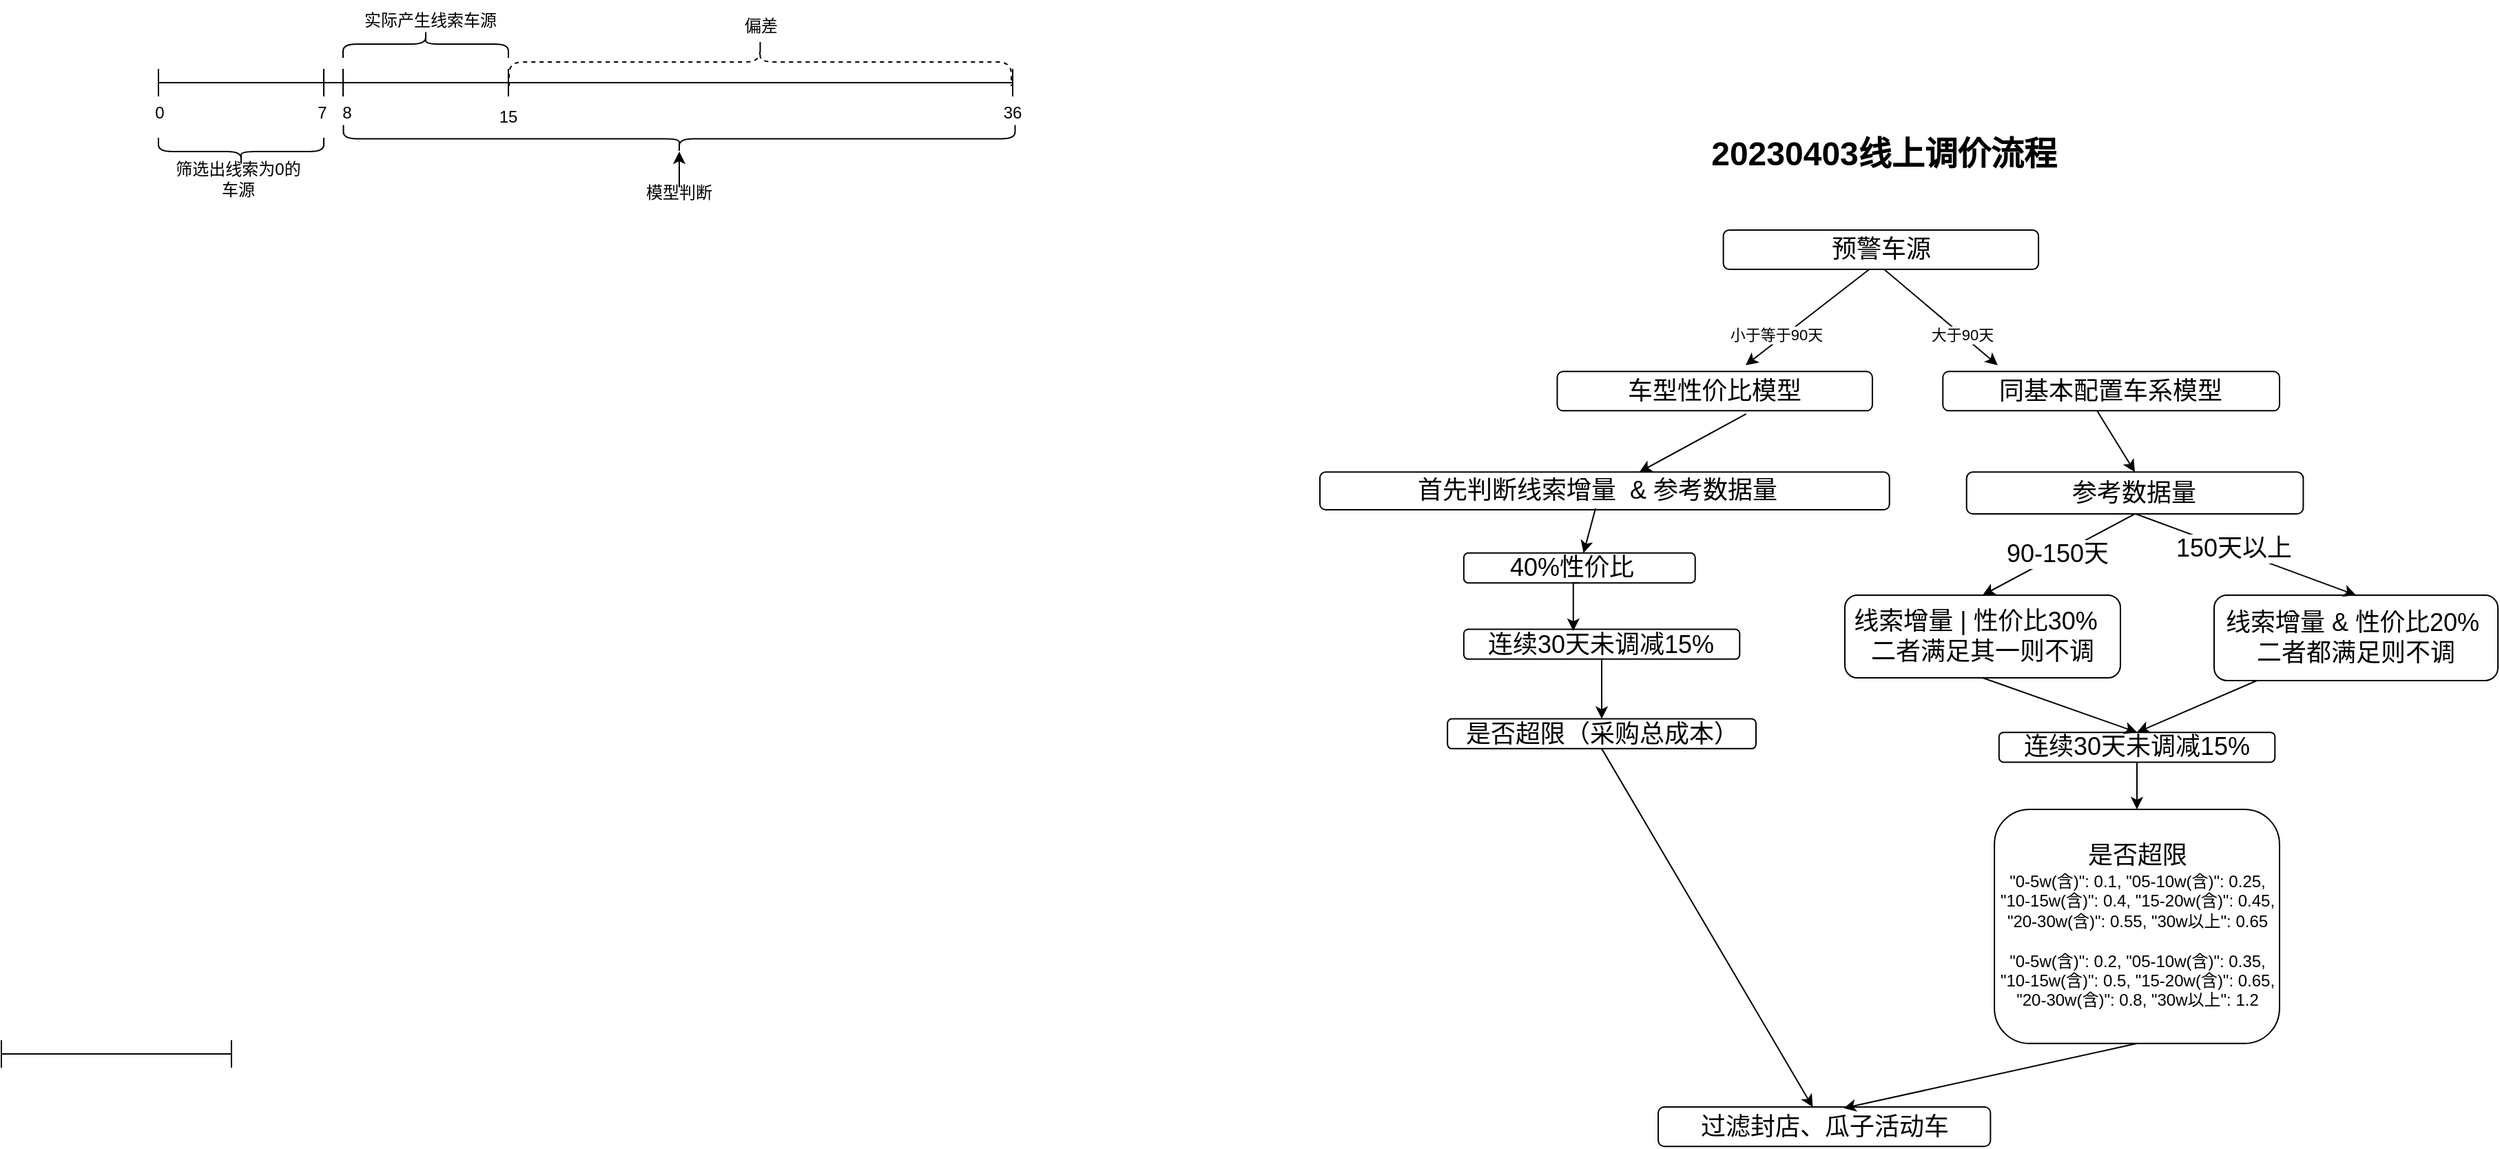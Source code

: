 <mxfile version="22.0.8" type="github">
  <diagram id="9H7ylQ0CBS7OcGbB-OY6" name="第 1 页">
    <mxGraphModel dx="911" dy="586" grid="0" gridSize="10" guides="1" tooltips="1" connect="1" arrows="1" fold="1" page="1" pageScale="1" pageWidth="3300" pageHeight="4681" math="0" shadow="0">
      <root>
        <mxCell id="0" />
        <mxCell id="1" parent="0" />
        <mxCell id="f5rMAXCIY-t6Gz_17kIP-2" value="&lt;font style=&quot;font-size: 24px;&quot;&gt;&lt;b&gt;20230403线上调价流程&lt;/b&gt;&lt;/font&gt;" style="text;html=1;strokeColor=none;fillColor=none;align=center;verticalAlign=middle;whiteSpace=wrap;rounded=0;" parent="1" vertex="1">
          <mxGeometry x="2365" y="269" width="297" height="30" as="geometry" />
        </mxCell>
        <mxCell id="f5rMAXCIY-t6Gz_17kIP-3" value="" style="endArrow=classic;html=1;rounded=0;" parent="1" edge="1">
          <mxGeometry width="50" height="50" relative="1" as="geometry">
            <mxPoint x="2502.733" y="367.513" as="sourcePoint" />
            <mxPoint x="2412.954" y="437.101" as="targetPoint" />
          </mxGeometry>
        </mxCell>
        <mxCell id="f5rMAXCIY-t6Gz_17kIP-4" value="小于等于90天" style="edgeLabel;html=1;align=center;verticalAlign=middle;resizable=0;points=[];" parent="f5rMAXCIY-t6Gz_17kIP-3" vertex="1" connectable="0">
          <mxGeometry x="0.441" y="-5" relative="1" as="geometry">
            <mxPoint y="1" as="offset" />
          </mxGeometry>
        </mxCell>
        <mxCell id="f5rMAXCIY-t6Gz_17kIP-5" value="&lt;font style=&quot;font-size: 18px;&quot;&gt;预警车源&lt;/font&gt;" style="rounded=1;whiteSpace=wrap;html=1;" parent="1" vertex="1">
          <mxGeometry x="2396.807" y="339" width="228.734" height="28.518" as="geometry" />
        </mxCell>
        <mxCell id="f5rMAXCIY-t6Gz_17kIP-6" value="" style="endArrow=classic;html=1;rounded=0;" parent="1" edge="1">
          <mxGeometry width="50" height="50" relative="1" as="geometry">
            <mxPoint x="2513.498" y="367.513" as="sourcePoint" />
            <mxPoint x="2595.958" y="437.101" as="targetPoint" />
          </mxGeometry>
        </mxCell>
        <mxCell id="f5rMAXCIY-t6Gz_17kIP-7" value="大于90天" style="edgeLabel;html=1;align=center;verticalAlign=middle;resizable=0;points=[];" parent="f5rMAXCIY-t6Gz_17kIP-6" vertex="1" connectable="0">
          <mxGeometry x="0.441" y="-5" relative="1" as="geometry">
            <mxPoint y="-7" as="offset" />
          </mxGeometry>
        </mxCell>
        <mxCell id="f5rMAXCIY-t6Gz_17kIP-8" value="&lt;font style=&quot;font-size: 18px;&quot;&gt;车型性价比模型&lt;/font&gt;" style="rounded=1;whiteSpace=wrap;html=1;" parent="1" vertex="1">
          <mxGeometry x="2276.239" y="441.664" width="228.734" height="28.518" as="geometry" />
        </mxCell>
        <mxCell id="f5rMAXCIY-t6Gz_17kIP-9" value="&lt;font style=&quot;font-size: 18px;&quot;&gt;同基本配置车系模型&lt;/font&gt;" style="rounded=1;whiteSpace=wrap;html=1;" parent="1" vertex="1">
          <mxGeometry x="2556.128" y="441.664" width="244.364" height="28.518" as="geometry" />
        </mxCell>
        <mxCell id="f5rMAXCIY-t6Gz_17kIP-10" value="" style="endArrow=classic;html=1;rounded=0;" parent="1" target="f5rMAXCIY-t6Gz_17kIP-13" edge="1">
          <mxGeometry width="50" height="50" relative="1" as="geometry">
            <mxPoint x="2413.384" y="472.459" as="sourcePoint" />
            <mxPoint x="2470.008" y="546.61" as="targetPoint" />
          </mxGeometry>
        </mxCell>
        <mxCell id="f5rMAXCIY-t6Gz_17kIP-11" value="" style="endArrow=classic;html=1;rounded=0;entryX=0.5;entryY=0;entryDx=0;entryDy=0;" parent="1" target="f5rMAXCIY-t6Gz_17kIP-12" edge="1">
          <mxGeometry width="50" height="50" relative="1" as="geometry">
            <mxPoint x="2668.083" y="470.177" as="sourcePoint" />
            <mxPoint x="2550.745" y="544.328" as="targetPoint" />
          </mxGeometry>
        </mxCell>
        <mxCell id="f5rMAXCIY-t6Gz_17kIP-12" value="&lt;font style=&quot;font-size: 18px;&quot;&gt;参考数据量&lt;/font&gt;" style="rounded=1;whiteSpace=wrap;html=1;" parent="1" vertex="1">
          <mxGeometry x="2573.35" y="514.67" width="244.36" height="30.33" as="geometry" />
        </mxCell>
        <mxCell id="f5rMAXCIY-t6Gz_17kIP-13" value="&lt;font style=&quot;font-size: 18px;&quot;&gt;首先判断线索增量&amp;nbsp; &amp;amp;&amp;nbsp;&lt;/font&gt;&lt;span style=&quot;font-size: 18px;&quot;&gt;参考数据量&amp;nbsp;&amp;nbsp;&lt;/span&gt;" style="rounded=1;whiteSpace=wrap;html=1;" parent="1" vertex="1">
          <mxGeometry x="2104" y="514.67" width="413.37" height="27.33" as="geometry" />
        </mxCell>
        <mxCell id="f5rMAXCIY-t6Gz_17kIP-14" value="&lt;span style=&quot;font-size: 18px;&quot;&gt;40%性价比&amp;nbsp;&amp;nbsp;&lt;/span&gt;" style="rounded=1;whiteSpace=wrap;html=1;" parent="1" vertex="1">
          <mxGeometry x="2208.42" y="573.417" width="167.933" height="21.674" as="geometry" />
        </mxCell>
        <mxCell id="f5rMAXCIY-t6Gz_17kIP-15" value="&lt;span style=&quot;font-size: 18px;&quot;&gt;连续30天未调减15%&lt;/span&gt;" style="rounded=1;whiteSpace=wrap;html=1;" parent="1" vertex="1">
          <mxGeometry x="2208.42" y="628.741" width="200.228" height="21.674" as="geometry" />
        </mxCell>
        <mxCell id="f5rMAXCIY-t6Gz_17kIP-16" value="&lt;span style=&quot;font-size: 18px;&quot;&gt;连续30天未调减15%&lt;/span&gt;" style="rounded=1;whiteSpace=wrap;html=1;" parent="1" vertex="1">
          <mxGeometry x="2596.91" y="703.564" width="200.228" height="21.674" as="geometry" />
        </mxCell>
        <mxCell id="f5rMAXCIY-t6Gz_17kIP-17" value="&lt;span style=&quot;font-size: 18px;&quot;&gt;是否超限（采购总成本）&lt;/span&gt;" style="rounded=1;whiteSpace=wrap;html=1;" parent="1" vertex="1">
          <mxGeometry x="2196.579" y="693.762" width="223.911" height="21.674" as="geometry" />
        </mxCell>
        <mxCell id="f5rMAXCIY-t6Gz_17kIP-18" value="" style="edgeStyle=orthogonalEdgeStyle;rounded=0;orthogonalLoop=1;jettySize=auto;html=1;fontSize=18;" parent="1" source="f5rMAXCIY-t6Gz_17kIP-15" target="f5rMAXCIY-t6Gz_17kIP-17" edge="1">
          <mxGeometry relative="1" as="geometry" />
        </mxCell>
        <mxCell id="f5rMAXCIY-t6Gz_17kIP-19" value="&lt;span style=&quot;font-size: 18px;&quot;&gt;是否超限&lt;/span&gt;&lt;br&gt;&lt;font style=&quot;font-size: 12px;&quot;&gt;&quot;0-5w(含)&quot;: 0.1, &quot;05-10w(含)&quot;: 0.25, &quot;10-15w(含)&quot;: 0.4, &quot;15-20w(含)&quot;: 0.45, &quot;20-30w(含)&quot;: 0.55, &quot;30w以上&quot;: 0.65&lt;/font&gt;&lt;br&gt;&lt;br&gt;&quot;0-5w(含)&quot;: 0.2, &quot;05-10w(含)&quot;: 0.35, &quot;10-15w(含)&quot;: 0.5, &quot;15-20w(含)&quot;: 0.65, &quot;20-30w(含)&quot;: 0.8, &quot;30w以上&quot;: 1.2" style="rounded=1;whiteSpace=wrap;html=1;" parent="1" vertex="1">
          <mxGeometry x="2593.541" y="759.459" width="206.956" height="169.966" as="geometry" />
        </mxCell>
        <mxCell id="f5rMAXCIY-t6Gz_17kIP-20" value="" style="edgeStyle=orthogonalEdgeStyle;rounded=0;orthogonalLoop=1;jettySize=auto;html=1;fontSize=18;" parent="1" source="f5rMAXCIY-t6Gz_17kIP-16" target="f5rMAXCIY-t6Gz_17kIP-19" edge="1">
          <mxGeometry relative="1" as="geometry" />
        </mxCell>
        <mxCell id="f5rMAXCIY-t6Gz_17kIP-21" value="&lt;span style=&quot;font-size: 18px;&quot;&gt;过滤封店、瓜子活动车&lt;/span&gt;" style="rounded=1;whiteSpace=wrap;html=1;" parent="1" vertex="1">
          <mxGeometry x="2349.541" y="975.562" width="241.135" height="28.518" as="geometry" />
        </mxCell>
        <mxCell id="f5rMAXCIY-t6Gz_17kIP-22" value="" style="endArrow=classic;html=1;rounded=0;exitX=0.5;exitY=1;exitDx=0;exitDy=0;" parent="1" source="f5rMAXCIY-t6Gz_17kIP-17" target="f5rMAXCIY-t6Gz_17kIP-21" edge="1">
          <mxGeometry width="50" height="50" relative="1" as="geometry">
            <mxPoint x="2289.074" y="673.995" as="sourcePoint" />
            <mxPoint x="2458.084" y="916.967" as="targetPoint" />
          </mxGeometry>
        </mxCell>
        <mxCell id="f5rMAXCIY-t6Gz_17kIP-23" value="" style="endArrow=classic;html=1;rounded=0;entryX=0.558;entryY=0.03;entryDx=0;entryDy=0;entryPerimeter=0;exitX=0.5;exitY=1;exitDx=0;exitDy=0;" parent="1" source="f5rMAXCIY-t6Gz_17kIP-19" target="f5rMAXCIY-t6Gz_17kIP-21" edge="1">
          <mxGeometry width="50" height="50" relative="1" as="geometry">
            <mxPoint x="2671.563" y="817.72" as="sourcePoint" />
            <mxPoint x="2594.797" y="859.931" as="targetPoint" />
          </mxGeometry>
        </mxCell>
        <mxCell id="f5rMAXCIY-t6Gz_17kIP-24" value="&lt;span style=&quot;font-size: 18px;&quot;&gt;线索增量 | 性价比30%&amp;nbsp;&amp;nbsp;&lt;br&gt;二者满足其一则不调&lt;br&gt;&lt;/span&gt;" style="whiteSpace=wrap;html=1;rounded=1;" parent="1" vertex="1">
          <mxGeometry x="2485" y="604" width="200" height="60" as="geometry" />
        </mxCell>
        <mxCell id="f5rMAXCIY-t6Gz_17kIP-25" value="&lt;font style=&quot;font-size: 18px;&quot;&gt;线索增量 &amp;amp; 性价比20%&amp;nbsp;&lt;br&gt;二者都满足则不调&lt;br&gt;&lt;/font&gt;" style="whiteSpace=wrap;html=1;rounded=1;" parent="1" vertex="1">
          <mxGeometry x="2753" y="604" width="206" height="62" as="geometry" />
        </mxCell>
        <mxCell id="f5rMAXCIY-t6Gz_17kIP-26" value="" style="endArrow=classic;html=1;rounded=0;exitX=0.5;exitY=1;exitDx=0;exitDy=0;entryX=0.5;entryY=0;entryDx=0;entryDy=0;" parent="1" source="f5rMAXCIY-t6Gz_17kIP-12" target="f5rMAXCIY-t6Gz_17kIP-24" edge="1">
          <mxGeometry width="50" height="50" relative="1" as="geometry">
            <mxPoint x="2699.913" y="562.703" as="sourcePoint" />
            <mxPoint x="2610.134" y="632.291" as="targetPoint" />
          </mxGeometry>
        </mxCell>
        <mxCell id="f5rMAXCIY-t6Gz_17kIP-27" value="90-150天" style="edgeLabel;html=1;align=center;verticalAlign=middle;resizable=0;points=[];fontSize=18;" parent="f5rMAXCIY-t6Gz_17kIP-26" vertex="1" connectable="0">
          <mxGeometry x="0.341" y="-2" relative="1" as="geometry">
            <mxPoint x="18" y="-9" as="offset" />
          </mxGeometry>
        </mxCell>
        <mxCell id="f5rMAXCIY-t6Gz_17kIP-28" value="" style="endArrow=classic;html=1;rounded=0;entryX=0.5;entryY=0;entryDx=0;entryDy=0;" parent="1" target="f5rMAXCIY-t6Gz_17kIP-25" edge="1">
          <mxGeometry width="50" height="50" relative="1" as="geometry">
            <mxPoint x="2696" y="545" as="sourcePoint" />
            <mxPoint x="2608.765" y="589" as="targetPoint" />
          </mxGeometry>
        </mxCell>
        <mxCell id="f5rMAXCIY-t6Gz_17kIP-29" value="150天以上" style="edgeLabel;html=1;align=center;verticalAlign=middle;resizable=0;points=[];fontSize=18;" parent="f5rMAXCIY-t6Gz_17kIP-28" vertex="1" connectable="0">
          <mxGeometry x="-0.229" y="2" relative="1" as="geometry">
            <mxPoint x="9" y="4" as="offset" />
          </mxGeometry>
        </mxCell>
        <mxCell id="f5rMAXCIY-t6Gz_17kIP-30" value="" style="endArrow=classic;html=1;rounded=0;exitX=0.5;exitY=1;exitDx=0;exitDy=0;entryX=0.5;entryY=0;entryDx=0;entryDy=0;" parent="1" source="f5rMAXCIY-t6Gz_17kIP-24" target="f5rMAXCIY-t6Gz_17kIP-16" edge="1">
          <mxGeometry width="50" height="50" relative="1" as="geometry">
            <mxPoint x="2547.573" y="708.997" as="sourcePoint" />
            <mxPoint x="2843.49" y="727.82" as="targetPoint" />
          </mxGeometry>
        </mxCell>
        <mxCell id="f5rMAXCIY-t6Gz_17kIP-31" value="" style="endArrow=classic;html=1;rounded=0;entryX=0.5;entryY=0;entryDx=0;entryDy=0;" parent="1" source="f5rMAXCIY-t6Gz_17kIP-25" target="f5rMAXCIY-t6Gz_17kIP-16" edge="1">
          <mxGeometry width="50" height="50" relative="1" as="geometry">
            <mxPoint x="2854" y="664" as="sourcePoint" />
            <mxPoint x="2993.484" y="745.004" as="targetPoint" />
          </mxGeometry>
        </mxCell>
        <mxCell id="f5rMAXCIY-t6Gz_17kIP-32" value="" style="edgeStyle=orthogonalEdgeStyle;rounded=0;orthogonalLoop=1;jettySize=auto;html=1;fontSize=18;exitX=0.5;exitY=1;exitDx=0;exitDy=0;entryX=0.397;entryY=0.058;entryDx=0;entryDy=0;entryPerimeter=0;" parent="1" source="f5rMAXCIY-t6Gz_17kIP-14" target="f5rMAXCIY-t6Gz_17kIP-15" edge="1">
          <mxGeometry relative="1" as="geometry">
            <mxPoint x="2318.5" y="660.415" as="sourcePoint" />
            <mxPoint x="2318.5" y="703.762" as="targetPoint" />
          </mxGeometry>
        </mxCell>
        <mxCell id="f5rMAXCIY-t6Gz_17kIP-33" value="" style="endArrow=classic;html=1;rounded=0;fontSize=18;exitX=0.484;exitY=0.963;exitDx=0;exitDy=0;exitPerimeter=0;" parent="1" source="f5rMAXCIY-t6Gz_17kIP-13" target="f5rMAXCIY-t6Gz_17kIP-14" edge="1">
          <mxGeometry width="50" height="50" relative="1" as="geometry">
            <mxPoint x="2494" y="512" as="sourcePoint" />
            <mxPoint x="2544" y="462" as="targetPoint" />
          </mxGeometry>
        </mxCell>
        <mxCell id="O943dp6hjqqkGVOT5jJ1-1" value="" style="shape=crossbar;whiteSpace=wrap;html=1;rounded=1;" parent="1" vertex="1">
          <mxGeometry x="1147" y="927" width="167" height="20" as="geometry" />
        </mxCell>
        <mxCell id="3Ftk8rHP4F3CbFdeY5we-1" value="" style="shape=crossbar;whiteSpace=wrap;html=1;rounded=1;" vertex="1" parent="1">
          <mxGeometry x="1261" y="222" width="120" height="20" as="geometry" />
        </mxCell>
        <mxCell id="3Ftk8rHP4F3CbFdeY5we-3" value="" style="shape=crossbar;whiteSpace=wrap;html=1;rounded=1;" vertex="1" parent="1">
          <mxGeometry x="1381" y="222" width="14" height="20" as="geometry" />
        </mxCell>
        <mxCell id="3Ftk8rHP4F3CbFdeY5we-4" value="" style="shape=crossbar;whiteSpace=wrap;html=1;rounded=1;" vertex="1" parent="1">
          <mxGeometry x="1395" y="222" width="120" height="20" as="geometry" />
        </mxCell>
        <mxCell id="3Ftk8rHP4F3CbFdeY5we-6" value="0" style="text;html=1;strokeColor=none;fillColor=none;align=center;verticalAlign=middle;whiteSpace=wrap;rounded=0;" vertex="1" parent="1">
          <mxGeometry x="1232" y="239" width="60" height="30" as="geometry" />
        </mxCell>
        <mxCell id="3Ftk8rHP4F3CbFdeY5we-7" value="7" style="text;html=1;strokeColor=none;fillColor=none;align=center;verticalAlign=middle;whiteSpace=wrap;rounded=0;" vertex="1" parent="1">
          <mxGeometry x="1350" y="239" width="60" height="30" as="geometry" />
        </mxCell>
        <mxCell id="3Ftk8rHP4F3CbFdeY5we-8" value="8" style="text;html=1;strokeColor=none;fillColor=none;align=center;verticalAlign=middle;whiteSpace=wrap;rounded=0;" vertex="1" parent="1">
          <mxGeometry x="1368" y="239" width="60" height="30" as="geometry" />
        </mxCell>
        <mxCell id="3Ftk8rHP4F3CbFdeY5we-9" value="15" style="text;html=1;strokeColor=none;fillColor=none;align=center;verticalAlign=middle;whiteSpace=wrap;rounded=0;" vertex="1" parent="1">
          <mxGeometry x="1485" y="242" width="60" height="30" as="geometry" />
        </mxCell>
        <mxCell id="3Ftk8rHP4F3CbFdeY5we-11" value="" style="shape=crossbar;whiteSpace=wrap;html=1;rounded=1;" vertex="1" parent="1">
          <mxGeometry x="1515" y="222" width="366" height="20" as="geometry" />
        </mxCell>
        <mxCell id="3Ftk8rHP4F3CbFdeY5we-12" value="36" style="text;html=1;strokeColor=none;fillColor=none;align=center;verticalAlign=middle;whiteSpace=wrap;rounded=0;" vertex="1" parent="1">
          <mxGeometry x="1851" y="239" width="60" height="30" as="geometry" />
        </mxCell>
        <mxCell id="3Ftk8rHP4F3CbFdeY5we-13" value="" style="shape=curlyBracket;whiteSpace=wrap;html=1;rounded=1;labelPosition=left;verticalLabelPosition=middle;align=right;verticalAlign=middle;rotation=-90;" vertex="1" parent="1">
          <mxGeometry x="1311" y="222" width="20" height="120" as="geometry" />
        </mxCell>
        <mxCell id="3Ftk8rHP4F3CbFdeY5we-14" value="筛选出线索为0的车源" style="text;html=1;strokeColor=none;fillColor=none;align=center;verticalAlign=middle;whiteSpace=wrap;rounded=0;" vertex="1" parent="1">
          <mxGeometry x="1272" y="287" width="94" height="30" as="geometry" />
        </mxCell>
        <mxCell id="3Ftk8rHP4F3CbFdeY5we-17" value="" style="shape=curlyBracket;whiteSpace=wrap;html=1;rounded=1;flipH=1;labelPosition=right;verticalLabelPosition=middle;align=left;verticalAlign=middle;rotation=90;" vertex="1" parent="1">
          <mxGeometry x="1629" y="29" width="20" height="487.5" as="geometry" />
        </mxCell>
        <mxCell id="3Ftk8rHP4F3CbFdeY5we-19" value="" style="group;movable=1;resizable=1;rotatable=1;deletable=1;editable=1;locked=0;connectable=1;" vertex="1" connectable="0" parent="1">
          <mxGeometry x="1609" y="282" width="60" height="38" as="geometry" />
        </mxCell>
        <mxCell id="3Ftk8rHP4F3CbFdeY5we-15" value="" style="endArrow=classic;html=1;rounded=0;entryX=0.5;entryY=1;entryDx=0;entryDy=0;movable=1;resizable=1;rotatable=1;deletable=1;editable=1;locked=0;connectable=1;" edge="1" parent="3Ftk8rHP4F3CbFdeY5we-19">
          <mxGeometry width="50" height="50" relative="1" as="geometry">
            <mxPoint x="30" y="25.84" as="sourcePoint" />
            <mxPoint x="30" as="targetPoint" />
          </mxGeometry>
        </mxCell>
        <mxCell id="3Ftk8rHP4F3CbFdeY5we-16" value="模型判断" style="text;html=1;strokeColor=none;fillColor=none;align=center;verticalAlign=middle;whiteSpace=wrap;rounded=0;movable=1;resizable=1;rotatable=1;deletable=1;editable=1;locked=0;connectable=1;" vertex="1" parent="3Ftk8rHP4F3CbFdeY5we-19">
          <mxGeometry y="22.8" width="60" height="15.2" as="geometry" />
        </mxCell>
        <mxCell id="3Ftk8rHP4F3CbFdeY5we-20" value="" style="shape=curlyBracket;whiteSpace=wrap;html=1;rounded=1;flipH=1;labelPosition=right;verticalLabelPosition=middle;align=left;verticalAlign=middle;rotation=-90;" vertex="1" parent="1">
          <mxGeometry x="1445" y="144" width="20" height="120" as="geometry" />
        </mxCell>
        <mxCell id="3Ftk8rHP4F3CbFdeY5we-22" value="实际产生线索车源" style="text;html=1;strokeColor=none;fillColor=none;align=center;verticalAlign=middle;whiteSpace=wrap;rounded=0;" vertex="1" parent="1">
          <mxGeometry x="1408" y="172" width="101" height="30" as="geometry" />
        </mxCell>
        <mxCell id="3Ftk8rHP4F3CbFdeY5we-23" value="" style="shape=curlyBracket;whiteSpace=wrap;html=1;rounded=1;flipH=1;labelPosition=right;verticalLabelPosition=middle;align=left;verticalAlign=middle;rotation=-90;dashed=1;" vertex="1" parent="1">
          <mxGeometry x="1680.25" y="34.75" width="35" height="364.5" as="geometry" />
        </mxCell>
        <mxCell id="3Ftk8rHP4F3CbFdeY5we-24" value="偏差" style="text;html=1;strokeColor=none;fillColor=none;align=center;verticalAlign=middle;whiteSpace=wrap;rounded=0;" vertex="1" parent="1">
          <mxGeometry x="1647.5" y="176" width="101" height="30" as="geometry" />
        </mxCell>
      </root>
    </mxGraphModel>
  </diagram>
</mxfile>
